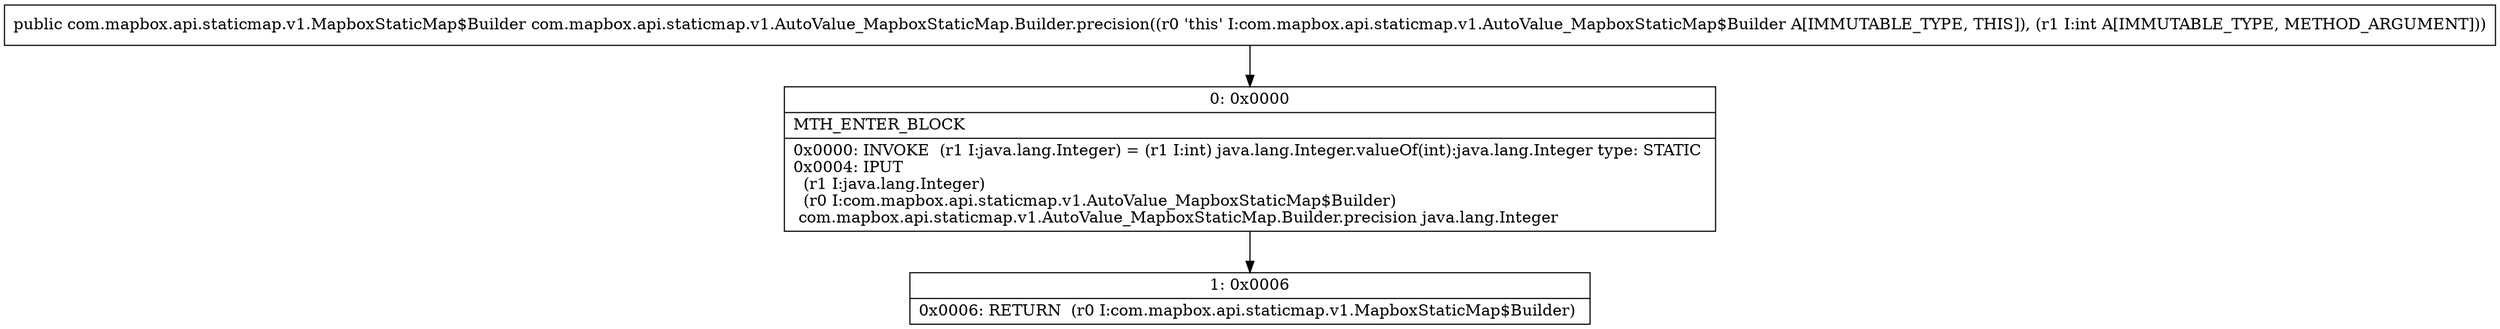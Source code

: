 digraph "CFG forcom.mapbox.api.staticmap.v1.AutoValue_MapboxStaticMap.Builder.precision(I)Lcom\/mapbox\/api\/staticmap\/v1\/MapboxStaticMap$Builder;" {
Node_0 [shape=record,label="{0\:\ 0x0000|MTH_ENTER_BLOCK\l|0x0000: INVOKE  (r1 I:java.lang.Integer) = (r1 I:int) java.lang.Integer.valueOf(int):java.lang.Integer type: STATIC \l0x0004: IPUT  \l  (r1 I:java.lang.Integer)\l  (r0 I:com.mapbox.api.staticmap.v1.AutoValue_MapboxStaticMap$Builder)\l com.mapbox.api.staticmap.v1.AutoValue_MapboxStaticMap.Builder.precision java.lang.Integer \l}"];
Node_1 [shape=record,label="{1\:\ 0x0006|0x0006: RETURN  (r0 I:com.mapbox.api.staticmap.v1.MapboxStaticMap$Builder) \l}"];
MethodNode[shape=record,label="{public com.mapbox.api.staticmap.v1.MapboxStaticMap$Builder com.mapbox.api.staticmap.v1.AutoValue_MapboxStaticMap.Builder.precision((r0 'this' I:com.mapbox.api.staticmap.v1.AutoValue_MapboxStaticMap$Builder A[IMMUTABLE_TYPE, THIS]), (r1 I:int A[IMMUTABLE_TYPE, METHOD_ARGUMENT])) }"];
MethodNode -> Node_0;
Node_0 -> Node_1;
}

